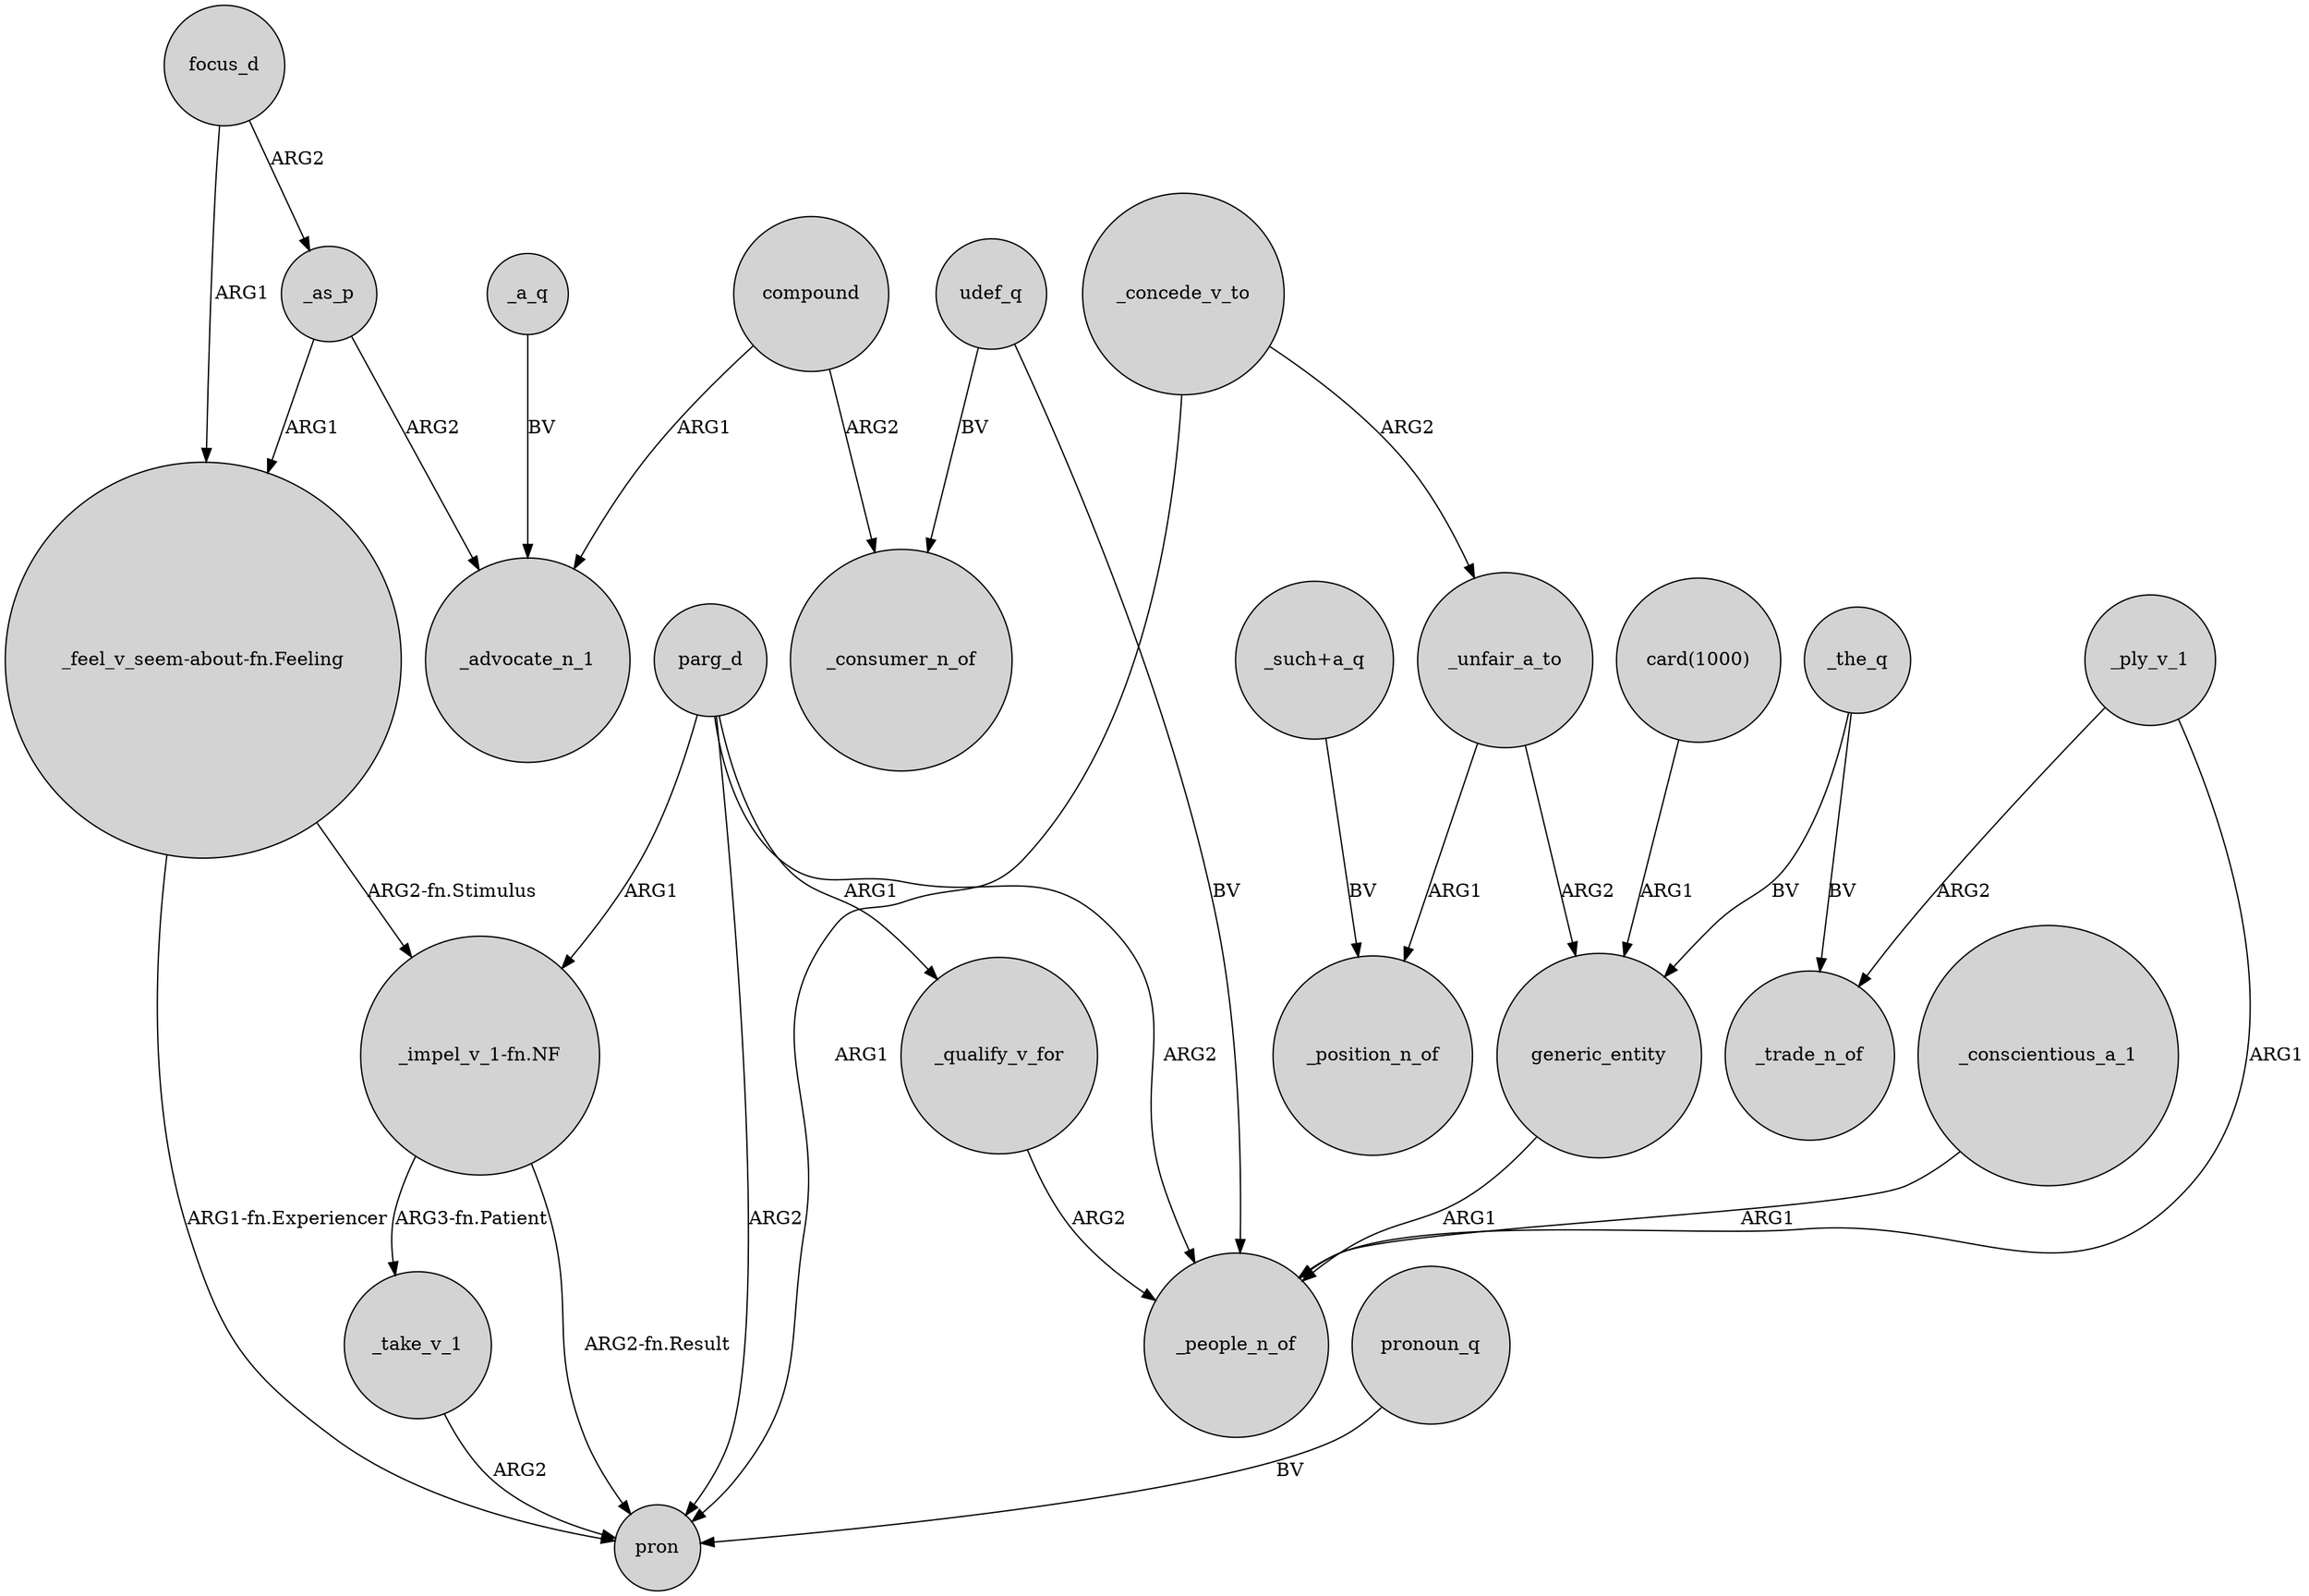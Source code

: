 digraph {
	node [shape=circle style=filled]
	_the_q -> generic_entity [label=BV]
	_qualify_v_for -> _people_n_of [label=ARG2]
	_ply_v_1 -> _people_n_of [label=ARG1]
	focus_d -> "_feel_v_seem-about-fn.Feeling" [label=ARG1]
	_the_q -> _trade_n_of [label=BV]
	"_impel_v_1-fn.NF" -> pron [label="ARG2-fn.Result"]
	_conscientious_a_1 -> _people_n_of [label=ARG1]
	compound -> _advocate_n_1 [label=ARG1]
	focus_d -> _as_p [label=ARG2]
	_unfair_a_to -> _position_n_of [label=ARG1]
	_concede_v_to -> _unfair_a_to [label=ARG2]
	"card(1000)" -> generic_entity [label=ARG1]
	"_feel_v_seem-about-fn.Feeling" -> pron [label="ARG1-fn.Experiencer"]
	"_impel_v_1-fn.NF" -> _take_v_1 [label="ARG3-fn.Patient"]
	_take_v_1 -> pron [label=ARG2]
	_as_p -> _advocate_n_1 [label=ARG2]
	parg_d -> pron [label=ARG2]
	udef_q -> _people_n_of [label=BV]
	pronoun_q -> pron [label=BV]
	"_feel_v_seem-about-fn.Feeling" -> "_impel_v_1-fn.NF" [label="ARG2-fn.Stimulus"]
	_ply_v_1 -> _trade_n_of [label=ARG2]
	parg_d -> _people_n_of [label=ARG2]
	udef_q -> _consumer_n_of [label=BV]
	"_such+a_q" -> _position_n_of [label=BV]
	_as_p -> "_feel_v_seem-about-fn.Feeling" [label=ARG1]
	_unfair_a_to -> generic_entity [label=ARG2]
	parg_d -> "_impel_v_1-fn.NF" [label=ARG1]
	compound -> _consumer_n_of [label=ARG2]
	generic_entity -> _people_n_of [label=ARG1]
	parg_d -> _qualify_v_for [label=ARG1]
	_concede_v_to -> pron [label=ARG1]
	_a_q -> _advocate_n_1 [label=BV]
}
